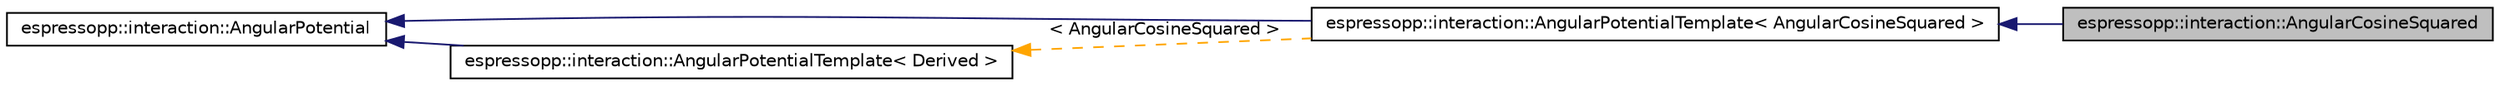 digraph G
{
  edge [fontname="Helvetica",fontsize="10",labelfontname="Helvetica",labelfontsize="10"];
  node [fontname="Helvetica",fontsize="10",shape=record];
  rankdir="LR";
  Node1 [label="espressopp::interaction::AngularCosineSquared",height=0.2,width=0.4,color="black", fillcolor="grey75", style="filled" fontcolor="black"];
  Node2 -> Node1 [dir="back",color="midnightblue",fontsize="10",style="solid",fontname="Helvetica"];
  Node2 [label="espressopp::interaction::AngularPotentialTemplate\< AngularCosineSquared \>",height=0.2,width=0.4,color="black", fillcolor="white", style="filled",URL="$classespressopp_1_1interaction_1_1AngularPotentialTemplate.html"];
  Node3 -> Node2 [dir="back",color="midnightblue",fontsize="10",style="solid",fontname="Helvetica"];
  Node3 [label="espressopp::interaction::AngularPotential",height=0.2,width=0.4,color="black", fillcolor="white", style="filled",URL="$classespressopp_1_1interaction_1_1AngularPotential.html"];
  Node4 -> Node2 [dir="back",color="orange",fontsize="10",style="dashed",label=" \< AngularCosineSquared \>" ,fontname="Helvetica"];
  Node4 [label="espressopp::interaction::AngularPotentialTemplate\< Derived \>",height=0.2,width=0.4,color="black", fillcolor="white", style="filled",URL="$classespressopp_1_1interaction_1_1AngularPotentialTemplate.html",tooltip="Provides a template for the simple implementation of a shifted, absolute distance dependent potential..."];
  Node3 -> Node4 [dir="back",color="midnightblue",fontsize="10",style="solid",fontname="Helvetica"];
}
